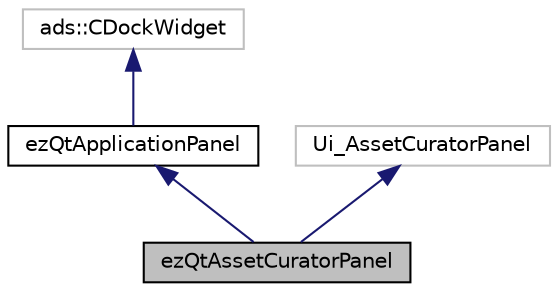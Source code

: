 digraph "ezQtAssetCuratorPanel"
{
 // LATEX_PDF_SIZE
  edge [fontname="Helvetica",fontsize="10",labelfontname="Helvetica",labelfontsize="10"];
  node [fontname="Helvetica",fontsize="10",shape=record];
  Node1 [label="ezQtAssetCuratorPanel",height=0.2,width=0.4,color="black", fillcolor="grey75", style="filled", fontcolor="black",tooltip=" "];
  Node2 -> Node1 [dir="back",color="midnightblue",fontsize="10",style="solid",fontname="Helvetica"];
  Node2 [label="ezQtApplicationPanel",height=0.2,width=0.4,color="black", fillcolor="white", style="filled",URL="$d7/d1d/classez_qt_application_panel.htm",tooltip="Base class for all panels that are supposed to be application wide (not tied to some document)."];
  Node3 -> Node2 [dir="back",color="midnightblue",fontsize="10",style="solid",fontname="Helvetica"];
  Node3 [label="ads::CDockWidget",height=0.2,width=0.4,color="grey75", fillcolor="white", style="filled",tooltip=" "];
  Node4 -> Node1 [dir="back",color="midnightblue",fontsize="10",style="solid",fontname="Helvetica"];
  Node4 [label="Ui_AssetCuratorPanel",height=0.2,width=0.4,color="grey75", fillcolor="white", style="filled",tooltip=" "];
}
